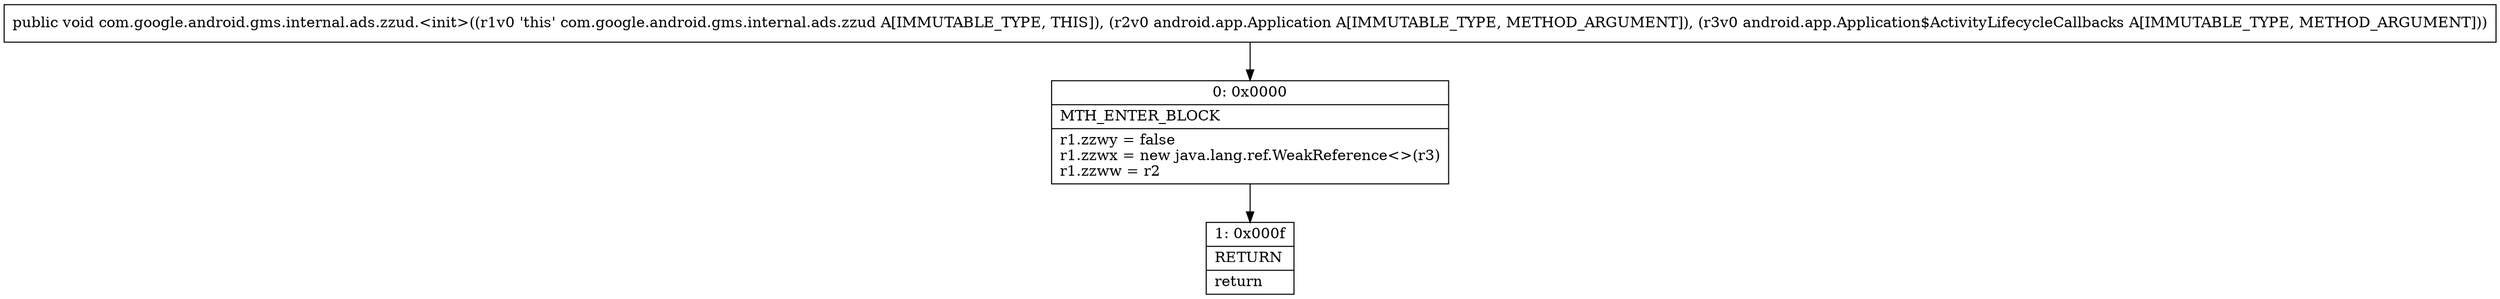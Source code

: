 digraph "CFG forcom.google.android.gms.internal.ads.zzud.\<init\>(Landroid\/app\/Application;Landroid\/app\/Application$ActivityLifecycleCallbacks;)V" {
Node_0 [shape=record,label="{0\:\ 0x0000|MTH_ENTER_BLOCK\l|r1.zzwy = false\lr1.zzwx = new java.lang.ref.WeakReference\<\>(r3)\lr1.zzww = r2\l}"];
Node_1 [shape=record,label="{1\:\ 0x000f|RETURN\l|return\l}"];
MethodNode[shape=record,label="{public void com.google.android.gms.internal.ads.zzud.\<init\>((r1v0 'this' com.google.android.gms.internal.ads.zzud A[IMMUTABLE_TYPE, THIS]), (r2v0 android.app.Application A[IMMUTABLE_TYPE, METHOD_ARGUMENT]), (r3v0 android.app.Application$ActivityLifecycleCallbacks A[IMMUTABLE_TYPE, METHOD_ARGUMENT])) }"];
MethodNode -> Node_0;
Node_0 -> Node_1;
}

